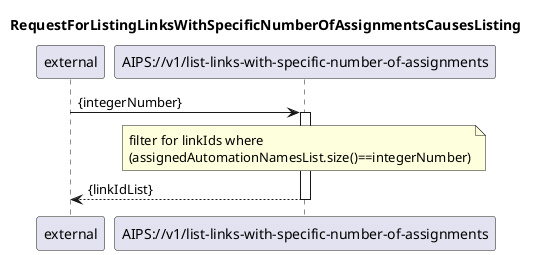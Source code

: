 @startuml 109_listLinksWithSpecificNumberOfAssignments
skinparam responseMessageBelowArrow true

title
RequestForListingLinksWithSpecificNumberOfAssignmentsCausesListing
end title

participant "external" as requestor
participant "AIPS://v1/list-links-with-specific-number-of-assignments" as listLinks

requestor -> listLinks: {integerNumber}
activate listLinks

note over listLinks
  filter for linkIds where
  (assignedAutomationNamesList.size()==integerNumber)
end note

listLinks --> requestor: {linkIdList}

deactivate listLinks

@enduml